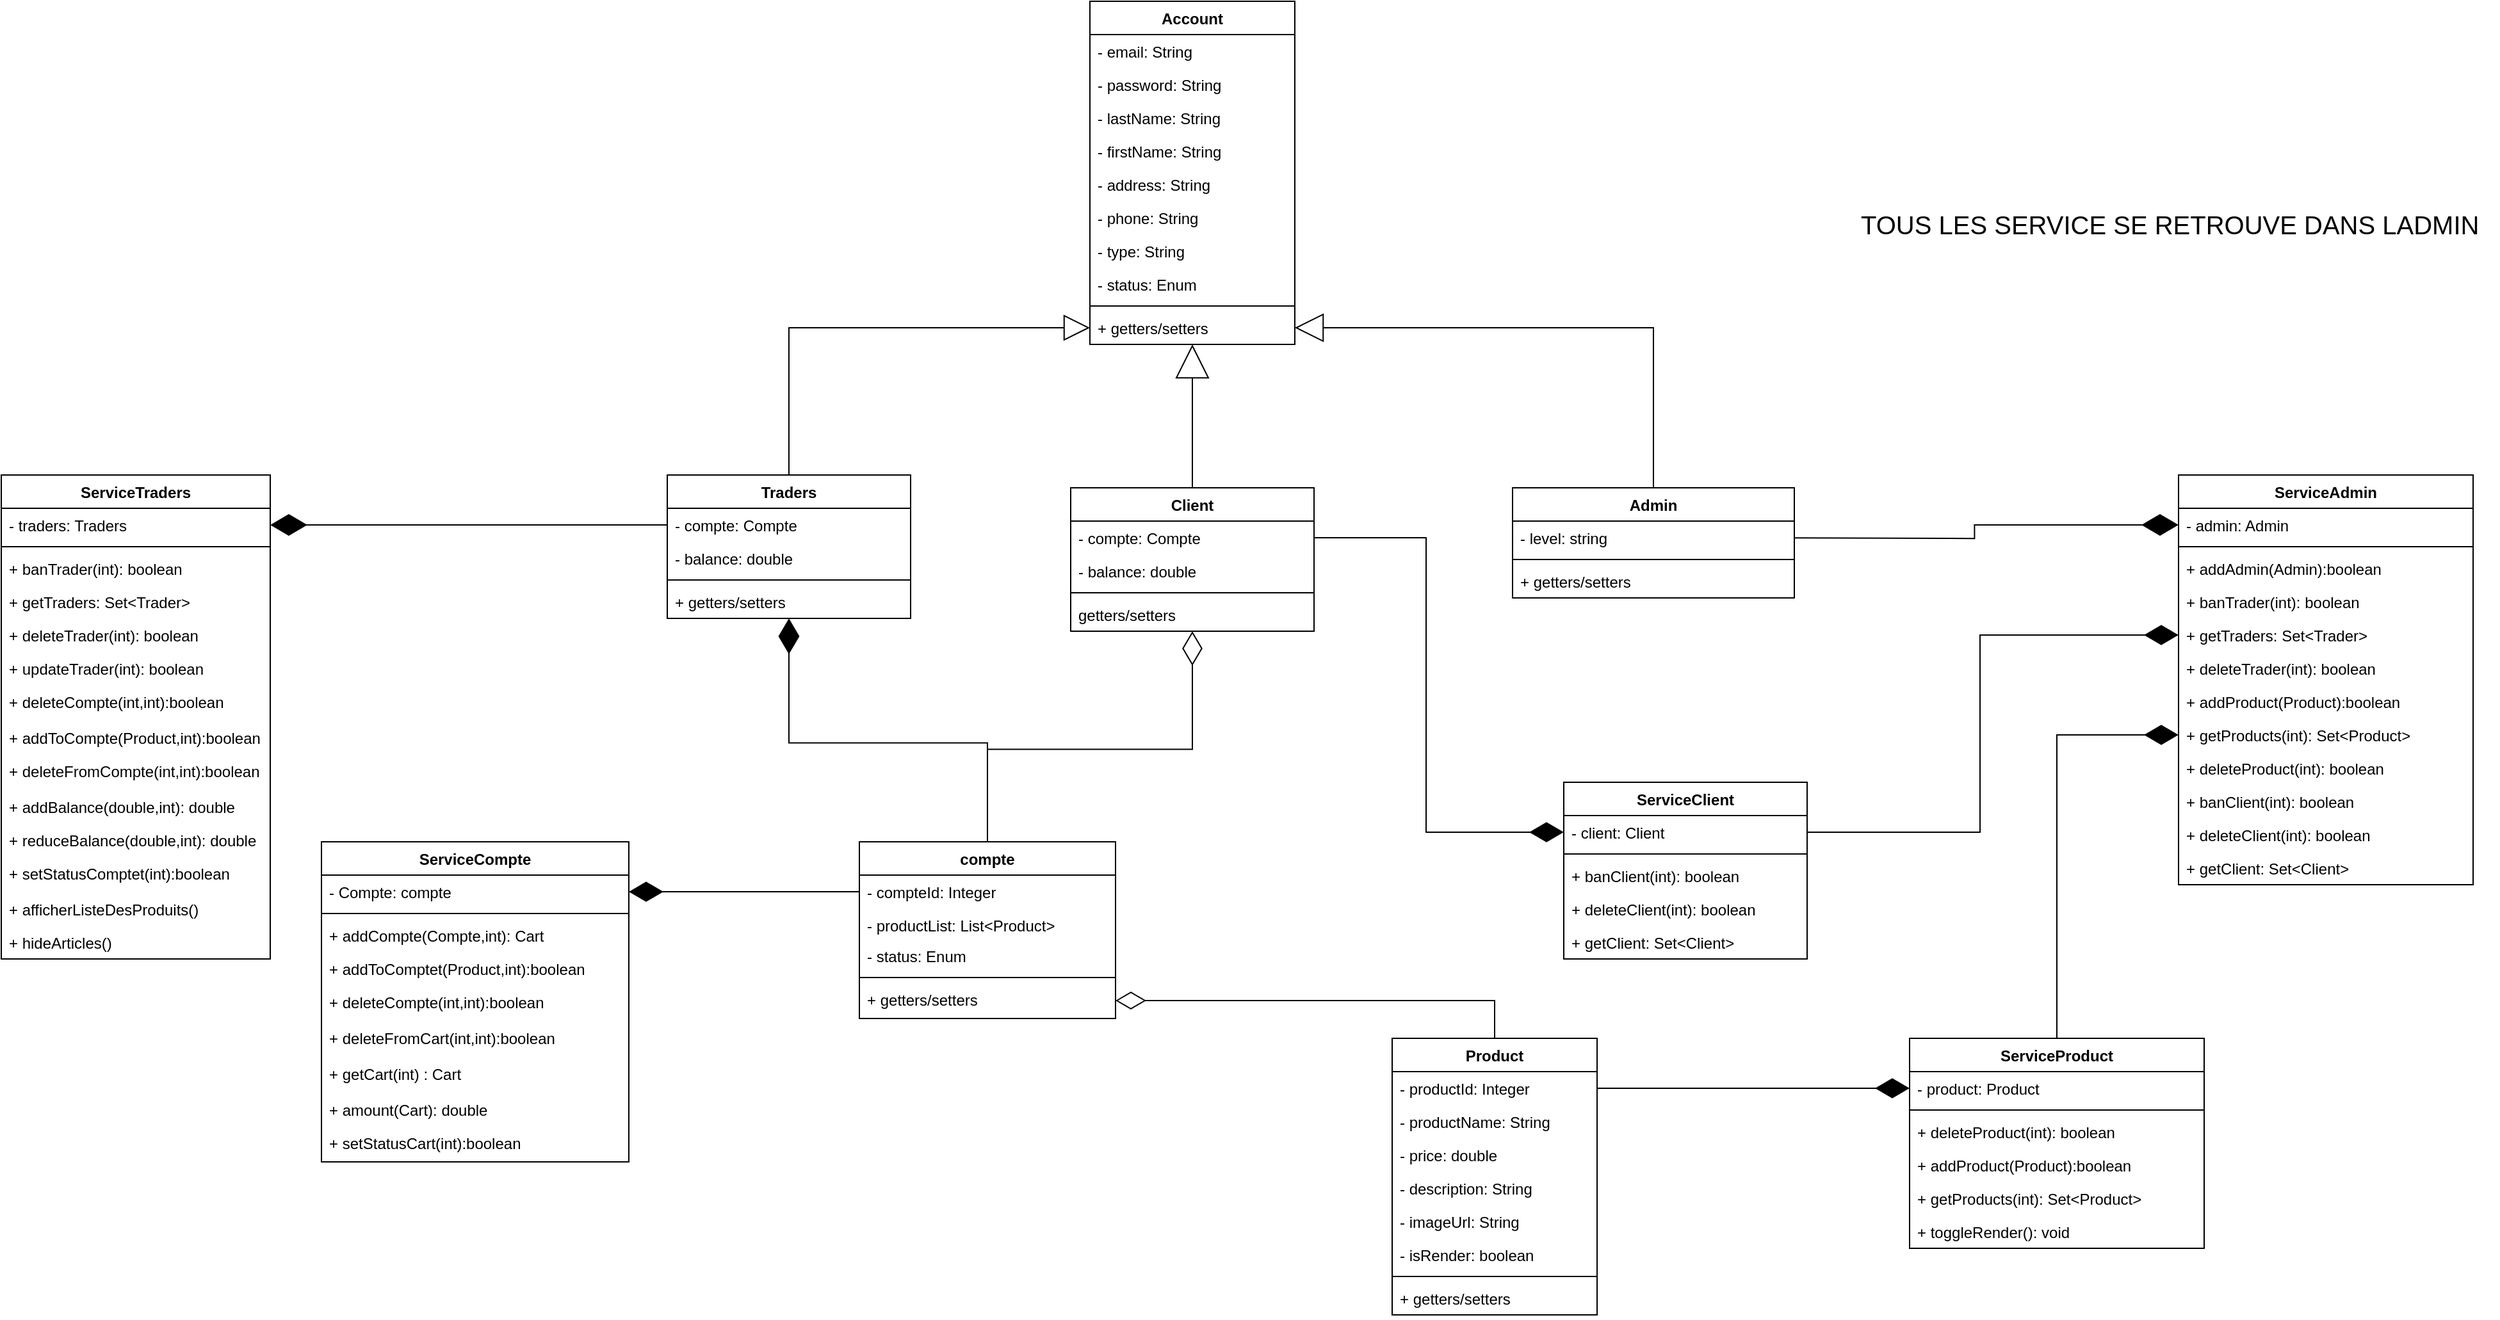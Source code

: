<mxfile version="12.1.9" type="device" pages="1"><diagram id="tqiKuu90Gny3O8FTmWZI" name="Page-1"><mxGraphModel dx="3141" dy="2168" grid="1" gridSize="10" guides="1" tooltips="1" connect="1" arrows="1" fold="1" page="1" pageScale="1" pageWidth="827" pageHeight="1169" math="0" shadow="0"><root><mxCell id="0"/><mxCell id="1" parent="0"/><mxCell id="d7K_yZOe1YedYOpghQgp-2" style="edgeStyle=orthogonalEdgeStyle;rounded=0;orthogonalLoop=1;jettySize=auto;html=1;exitX=0.5;exitY=0;exitDx=0;exitDy=0;endArrow=block;endFill=0;endSize=18;" parent="1" source="-2DfHizVDPAW7fr82-T2-1" target="-2DfHizVDPAW7fr82-T2-12" edge="1"><mxGeometry relative="1" as="geometry"/></mxCell><mxCell id="-2DfHizVDPAW7fr82-T2-1" value="Traders" style="swimlane;fontStyle=1;align=center;verticalAlign=top;childLayout=stackLayout;horizontal=1;startSize=26;horizontalStack=0;resizeParent=1;resizeParentMax=0;resizeLast=0;collapsible=1;marginBottom=0;" parent="1" vertex="1"><mxGeometry x="180" y="160" width="190" height="112" as="geometry"/></mxCell><mxCell id="-2DfHizVDPAW7fr82-T2-37" value="- compte: Compte" style="text;strokeColor=none;fillColor=none;align=left;verticalAlign=top;spacingLeft=4;spacingRight=4;overflow=hidden;rotatable=0;points=[[0,0.5],[1,0.5]];portConstraint=eastwest;" parent="-2DfHizVDPAW7fr82-T2-1" vertex="1"><mxGeometry y="26" width="190" height="26" as="geometry"/></mxCell><mxCell id="-2DfHizVDPAW7fr82-T2-39" value="- balance: double" style="text;strokeColor=none;fillColor=none;align=left;verticalAlign=top;spacingLeft=4;spacingRight=4;overflow=hidden;rotatable=0;points=[[0,0.5],[1,0.5]];portConstraint=eastwest;" parent="-2DfHizVDPAW7fr82-T2-1" vertex="1"><mxGeometry y="52" width="190" height="26" as="geometry"/></mxCell><mxCell id="-2DfHizVDPAW7fr82-T2-3" value="" style="line;strokeWidth=1;fillColor=none;align=left;verticalAlign=middle;spacingTop=-1;spacingLeft=3;spacingRight=3;rotatable=0;labelPosition=right;points=[];portConstraint=eastwest;" parent="-2DfHizVDPAW7fr82-T2-1" vertex="1"><mxGeometry y="78" width="190" height="8" as="geometry"/></mxCell><mxCell id="d7K_yZOe1YedYOpghQgp-23" value="+ getters/setters" style="text;strokeColor=none;fillColor=none;align=left;verticalAlign=top;spacingLeft=4;spacingRight=4;overflow=hidden;rotatable=0;points=[[0,0.5],[1,0.5]];portConstraint=eastwest;" parent="-2DfHizVDPAW7fr82-T2-1" vertex="1"><mxGeometry y="86" width="190" height="26" as="geometry"/></mxCell><mxCell id="d7K_yZOe1YedYOpghQgp-4" style="edgeStyle=orthogonalEdgeStyle;rounded=0;orthogonalLoop=1;jettySize=auto;html=1;exitX=0.5;exitY=0;exitDx=0;exitDy=0;entryX=1;entryY=0.5;entryDx=0;entryDy=0;endArrow=block;endFill=0;endSize=20;" parent="1" source="-2DfHizVDPAW7fr82-T2-5" target="-2DfHizVDPAW7fr82-T2-12" edge="1"><mxGeometry relative="1" as="geometry"/></mxCell><mxCell id="-2DfHizVDPAW7fr82-T2-5" value="Admin" style="swimlane;fontStyle=1;align=center;verticalAlign=top;childLayout=stackLayout;horizontal=1;startSize=26;horizontalStack=0;resizeParent=1;resizeParentMax=0;resizeLast=0;collapsible=1;marginBottom=0;" parent="1" vertex="1"><mxGeometry x="840" y="170" width="220" height="86" as="geometry"/></mxCell><mxCell id="-2DfHizVDPAW7fr82-T2-46" value="- level: string" style="text;strokeColor=none;fillColor=none;align=left;verticalAlign=top;spacingLeft=4;spacingRight=4;overflow=hidden;rotatable=0;points=[[0,0.5],[1,0.5]];portConstraint=eastwest;" parent="-2DfHizVDPAW7fr82-T2-5" vertex="1"><mxGeometry y="26" width="220" height="26" as="geometry"/></mxCell><mxCell id="-2DfHizVDPAW7fr82-T2-7" value="" style="line;strokeWidth=1;fillColor=none;align=left;verticalAlign=middle;spacingTop=-1;spacingLeft=3;spacingRight=3;rotatable=0;labelPosition=right;points=[];portConstraint=eastwest;" parent="-2DfHizVDPAW7fr82-T2-5" vertex="1"><mxGeometry y="52" width="220" height="8" as="geometry"/></mxCell><mxCell id="d7K_yZOe1YedYOpghQgp-14" value="+ getters/setters" style="text;strokeColor=none;fillColor=none;align=left;verticalAlign=top;spacingLeft=4;spacingRight=4;overflow=hidden;rotatable=0;points=[[0,0.5],[1,0.5]];portConstraint=eastwest;" parent="-2DfHizVDPAW7fr82-T2-5" vertex="1"><mxGeometry y="60" width="220" height="26" as="geometry"/></mxCell><mxCell id="-2DfHizVDPAW7fr82-T2-9" value="Account" style="swimlane;fontStyle=1;align=center;verticalAlign=top;childLayout=stackLayout;horizontal=1;startSize=26;horizontalStack=0;resizeParent=1;resizeParentMax=0;resizeLast=0;collapsible=1;marginBottom=0;" parent="1" vertex="1"><mxGeometry x="510" y="-210" width="160" height="268" as="geometry"/></mxCell><mxCell id="-2DfHizVDPAW7fr82-T2-10" value="- email: String" style="text;strokeColor=none;fillColor=none;align=left;verticalAlign=top;spacingLeft=4;spacingRight=4;overflow=hidden;rotatable=0;points=[[0,0.5],[1,0.5]];portConstraint=eastwest;" parent="-2DfHizVDPAW7fr82-T2-9" vertex="1"><mxGeometry y="26" width="160" height="26" as="geometry"/></mxCell><mxCell id="-2DfHizVDPAW7fr82-T2-29" value="- password: String" style="text;strokeColor=none;fillColor=none;align=left;verticalAlign=top;spacingLeft=4;spacingRight=4;overflow=hidden;rotatable=0;points=[[0,0.5],[1,0.5]];portConstraint=eastwest;" parent="-2DfHizVDPAW7fr82-T2-9" vertex="1"><mxGeometry y="52" width="160" height="26" as="geometry"/></mxCell><mxCell id="-2DfHizVDPAW7fr82-T2-30" value="- lastName: String" style="text;strokeColor=none;fillColor=none;align=left;verticalAlign=top;spacingLeft=4;spacingRight=4;overflow=hidden;rotatable=0;points=[[0,0.5],[1,0.5]];portConstraint=eastwest;" parent="-2DfHizVDPAW7fr82-T2-9" vertex="1"><mxGeometry y="78" width="160" height="26" as="geometry"/></mxCell><mxCell id="-2DfHizVDPAW7fr82-T2-31" value="- firstName: String" style="text;strokeColor=none;fillColor=none;align=left;verticalAlign=top;spacingLeft=4;spacingRight=4;overflow=hidden;rotatable=0;points=[[0,0.5],[1,0.5]];portConstraint=eastwest;" parent="-2DfHizVDPAW7fr82-T2-9" vertex="1"><mxGeometry y="104" width="160" height="26" as="geometry"/></mxCell><mxCell id="-2DfHizVDPAW7fr82-T2-32" value="- address: String" style="text;strokeColor=none;fillColor=none;align=left;verticalAlign=top;spacingLeft=4;spacingRight=4;overflow=hidden;rotatable=0;points=[[0,0.5],[1,0.5]];portConstraint=eastwest;" parent="-2DfHizVDPAW7fr82-T2-9" vertex="1"><mxGeometry y="130" width="160" height="26" as="geometry"/></mxCell><mxCell id="-2DfHizVDPAW7fr82-T2-33" value="- phone: String" style="text;strokeColor=none;fillColor=none;align=left;verticalAlign=top;spacingLeft=4;spacingRight=4;overflow=hidden;rotatable=0;points=[[0,0.5],[1,0.5]];portConstraint=eastwest;" parent="-2DfHizVDPAW7fr82-T2-9" vertex="1"><mxGeometry y="156" width="160" height="26" as="geometry"/></mxCell><mxCell id="-2DfHizVDPAW7fr82-T2-49" value="- type: String" style="text;strokeColor=none;fillColor=none;align=left;verticalAlign=top;spacingLeft=4;spacingRight=4;overflow=hidden;rotatable=0;points=[[0,0.5],[1,0.5]];portConstraint=eastwest;" parent="-2DfHizVDPAW7fr82-T2-9" vertex="1"><mxGeometry y="182" width="160" height="26" as="geometry"/></mxCell><mxCell id="-2DfHizVDPAW7fr82-T2-36" value="- status: Enum" style="text;strokeColor=none;fillColor=none;align=left;verticalAlign=top;spacingLeft=4;spacingRight=4;overflow=hidden;rotatable=0;points=[[0,0.5],[1,0.5]];portConstraint=eastwest;" parent="-2DfHizVDPAW7fr82-T2-9" vertex="1"><mxGeometry y="208" width="160" height="26" as="geometry"/></mxCell><mxCell id="-2DfHizVDPAW7fr82-T2-11" value="" style="line;strokeWidth=1;fillColor=none;align=left;verticalAlign=middle;spacingTop=-1;spacingLeft=3;spacingRight=3;rotatable=0;labelPosition=right;points=[];portConstraint=eastwest;" parent="-2DfHizVDPAW7fr82-T2-9" vertex="1"><mxGeometry y="234" width="160" height="8" as="geometry"/></mxCell><mxCell id="-2DfHizVDPAW7fr82-T2-12" value="+ getters/setters" style="text;strokeColor=none;fillColor=none;align=left;verticalAlign=top;spacingLeft=4;spacingRight=4;overflow=hidden;rotatable=0;points=[[0,0.5],[1,0.5]];portConstraint=eastwest;" parent="-2DfHizVDPAW7fr82-T2-9" vertex="1"><mxGeometry y="242" width="160" height="26" as="geometry"/></mxCell><mxCell id="-2DfHizVDPAW7fr82-T2-13" value="Product" style="swimlane;fontStyle=1;align=center;verticalAlign=top;childLayout=stackLayout;horizontal=1;startSize=26;horizontalStack=0;resizeParent=1;resizeParentMax=0;resizeLast=0;collapsible=1;marginBottom=0;" parent="1" vertex="1"><mxGeometry x="746" y="600" width="160" height="216" as="geometry"/></mxCell><mxCell id="-2DfHizVDPAW7fr82-T2-14" value="- productId: Integer" style="text;strokeColor=none;fillColor=none;align=left;verticalAlign=top;spacingLeft=4;spacingRight=4;overflow=hidden;rotatable=0;points=[[0,0.5],[1,0.5]];portConstraint=eastwest;" parent="-2DfHizVDPAW7fr82-T2-13" vertex="1"><mxGeometry y="26" width="160" height="26" as="geometry"/></mxCell><mxCell id="-2DfHizVDPAW7fr82-T2-77" value="- productName: String" style="text;strokeColor=none;fillColor=none;align=left;verticalAlign=top;spacingLeft=4;spacingRight=4;overflow=hidden;rotatable=0;points=[[0,0.5],[1,0.5]];portConstraint=eastwest;" parent="-2DfHizVDPAW7fr82-T2-13" vertex="1"><mxGeometry y="52" width="160" height="26" as="geometry"/></mxCell><mxCell id="-2DfHizVDPAW7fr82-T2-79" value="- price: double" style="text;strokeColor=none;fillColor=none;align=left;verticalAlign=top;spacingLeft=4;spacingRight=4;overflow=hidden;rotatable=0;points=[[0,0.5],[1,0.5]];portConstraint=eastwest;" parent="-2DfHizVDPAW7fr82-T2-13" vertex="1"><mxGeometry y="78" width="160" height="26" as="geometry"/></mxCell><mxCell id="d7K_yZOe1YedYOpghQgp-31" value="- description: String" style="text;strokeColor=none;fillColor=none;align=left;verticalAlign=top;spacingLeft=4;spacingRight=4;overflow=hidden;rotatable=0;points=[[0,0.5],[1,0.5]];portConstraint=eastwest;" parent="-2DfHizVDPAW7fr82-T2-13" vertex="1"><mxGeometry y="104" width="160" height="26" as="geometry"/></mxCell><mxCell id="-2DfHizVDPAW7fr82-T2-78" value="- imageUrl: String" style="text;strokeColor=none;fillColor=none;align=left;verticalAlign=top;spacingLeft=4;spacingRight=4;overflow=hidden;rotatable=0;points=[[0,0.5],[1,0.5]];portConstraint=eastwest;" parent="-2DfHizVDPAW7fr82-T2-13" vertex="1"><mxGeometry y="130" width="160" height="26" as="geometry"/></mxCell><mxCell id="55dPnmvh2gjo_E6MEc8l-56" value="- isRender: boolean" style="text;strokeColor=none;fillColor=none;align=left;verticalAlign=top;spacingLeft=4;spacingRight=4;overflow=hidden;rotatable=0;points=[[0,0.5],[1,0.5]];portConstraint=eastwest;" vertex="1" parent="-2DfHizVDPAW7fr82-T2-13"><mxGeometry y="156" width="160" height="26" as="geometry"/></mxCell><mxCell id="-2DfHizVDPAW7fr82-T2-15" value="" style="line;strokeWidth=1;fillColor=none;align=left;verticalAlign=middle;spacingTop=-1;spacingLeft=3;spacingRight=3;rotatable=0;labelPosition=right;points=[];portConstraint=eastwest;" parent="-2DfHizVDPAW7fr82-T2-13" vertex="1"><mxGeometry y="182" width="160" height="8" as="geometry"/></mxCell><mxCell id="-2DfHizVDPAW7fr82-T2-16" value="+ getters/setters" style="text;strokeColor=none;fillColor=none;align=left;verticalAlign=top;spacingLeft=4;spacingRight=4;overflow=hidden;rotatable=0;points=[[0,0.5],[1,0.5]];portConstraint=eastwest;" parent="-2DfHizVDPAW7fr82-T2-13" vertex="1"><mxGeometry y="190" width="160" height="26" as="geometry"/></mxCell><mxCell id="55dPnmvh2gjo_E6MEc8l-75" style="edgeStyle=orthogonalEdgeStyle;rounded=0;orthogonalLoop=1;jettySize=auto;html=1;exitX=0.5;exitY=0;exitDx=0;exitDy=0;endArrow=diamondThin;endFill=0;endSize=24;" edge="1" parent="1" source="-2DfHizVDPAW7fr82-T2-17" target="55dPnmvh2gjo_E6MEc8l-59"><mxGeometry relative="1" as="geometry"/></mxCell><mxCell id="-2DfHizVDPAW7fr82-T2-17" value="compte" style="swimlane;fontStyle=1;align=center;verticalAlign=top;childLayout=stackLayout;horizontal=1;startSize=26;horizontalStack=0;resizeParent=1;resizeParentMax=0;resizeLast=0;collapsible=1;marginBottom=0;" parent="1" vertex="1"><mxGeometry x="330" y="446.5" width="200" height="138" as="geometry"/></mxCell><mxCell id="-2DfHizVDPAW7fr82-T2-18" value="- compteId: Integer" style="text;strokeColor=none;fillColor=none;align=left;verticalAlign=top;spacingLeft=4;spacingRight=4;overflow=hidden;rotatable=0;points=[[0,0.5],[1,0.5]];portConstraint=eastwest;" parent="-2DfHizVDPAW7fr82-T2-17" vertex="1"><mxGeometry y="26" width="200" height="26" as="geometry"/></mxCell><mxCell id="-2DfHizVDPAW7fr82-T2-100" value="- productList: List&lt;Product&gt;" style="text;strokeColor=none;fillColor=none;align=left;verticalAlign=top;spacingLeft=4;spacingRight=4;overflow=hidden;rotatable=0;points=[[0,0.5],[1,0.5]];portConstraint=eastwest;" parent="-2DfHizVDPAW7fr82-T2-17" vertex="1"><mxGeometry y="52" width="200" height="24" as="geometry"/></mxCell><mxCell id="-2DfHizVDPAW7fr82-T2-57" value="- status: Enum" style="text;strokeColor=none;fillColor=none;align=left;verticalAlign=top;spacingLeft=4;spacingRight=4;overflow=hidden;rotatable=0;points=[[0,0.5],[1,0.5]];portConstraint=eastwest;" parent="-2DfHizVDPAW7fr82-T2-17" vertex="1"><mxGeometry y="76" width="200" height="26" as="geometry"/></mxCell><mxCell id="-2DfHizVDPAW7fr82-T2-19" value="" style="line;strokeWidth=1;fillColor=none;align=left;verticalAlign=middle;spacingTop=-1;spacingLeft=3;spacingRight=3;rotatable=0;labelPosition=right;points=[];portConstraint=eastwest;" parent="-2DfHizVDPAW7fr82-T2-17" vertex="1"><mxGeometry y="102" width="200" height="8" as="geometry"/></mxCell><mxCell id="d7K_yZOe1YedYOpghQgp-27" value="+ getters/setters" style="text;strokeColor=none;fillColor=none;align=left;verticalAlign=top;spacingLeft=4;spacingRight=4;overflow=hidden;rotatable=0;points=[[0,0.5],[1,0.5]];portConstraint=eastwest;" parent="-2DfHizVDPAW7fr82-T2-17" vertex="1"><mxGeometry y="110" width="200" height="28" as="geometry"/></mxCell><mxCell id="-2DfHizVDPAW7fr82-T2-97" style="edgeStyle=orthogonalEdgeStyle;rounded=0;orthogonalLoop=1;jettySize=auto;html=1;entryX=0.5;entryY=0;entryDx=0;entryDy=0;endArrow=none;endFill=0;startArrow=diamondThin;startFill=1;endSize=6;startSize=25;" parent="1" target="-2DfHizVDPAW7fr82-T2-17" edge="1" source="-2DfHizVDPAW7fr82-T2-1"><mxGeometry relative="1" as="geometry"><mxPoint x="180" y="285" as="sourcePoint"/></mxGeometry></mxCell><mxCell id="-2DfHizVDPAW7fr82-T2-98" style="edgeStyle=orthogonalEdgeStyle;rounded=0;orthogonalLoop=1;jettySize=auto;html=1;entryX=0.5;entryY=0;entryDx=0;entryDy=0;startArrow=diamondThin;startFill=0;startSize=21;endArrow=none;endFill=0;endSize=6;exitX=1;exitY=0.5;exitDx=0;exitDy=0;" parent="1" source="d7K_yZOe1YedYOpghQgp-27" target="-2DfHizVDPAW7fr82-T2-13" edge="1"><mxGeometry relative="1" as="geometry"/></mxCell><mxCell id="d7K_yZOe1YedYOpghQgp-9" value="ServiceAdmin" style="swimlane;fontStyle=1;align=center;verticalAlign=top;childLayout=stackLayout;horizontal=1;startSize=26;horizontalStack=0;resizeParent=1;resizeParentMax=0;resizeLast=0;collapsible=1;marginBottom=0;" parent="1" vertex="1"><mxGeometry x="1360" y="160" width="230" height="320" as="geometry"/></mxCell><mxCell id="d7K_yZOe1YedYOpghQgp-10" value="- admin: Admin" style="text;strokeColor=none;fillColor=none;align=left;verticalAlign=top;spacingLeft=4;spacingRight=4;overflow=hidden;rotatable=0;points=[[0,0.5],[1,0.5]];portConstraint=eastwest;" parent="d7K_yZOe1YedYOpghQgp-9" vertex="1"><mxGeometry y="26" width="230" height="26" as="geometry"/></mxCell><mxCell id="d7K_yZOe1YedYOpghQgp-11" value="" style="line;strokeWidth=1;fillColor=none;align=left;verticalAlign=middle;spacingTop=-1;spacingLeft=3;spacingRight=3;rotatable=0;labelPosition=right;points=[];portConstraint=eastwest;" parent="d7K_yZOe1YedYOpghQgp-9" vertex="1"><mxGeometry y="52" width="230" height="8" as="geometry"/></mxCell><mxCell id="d7K_yZOe1YedYOpghQgp-34" value="+ addAdmin(Admin):boolean" style="text;strokeColor=none;fillColor=none;align=left;verticalAlign=top;spacingLeft=4;spacingRight=4;overflow=hidden;rotatable=0;points=[[0,0.5],[1,0.5]];portConstraint=eastwest;" parent="d7K_yZOe1YedYOpghQgp-9" vertex="1"><mxGeometry y="60" width="230" height="26" as="geometry"/></mxCell><mxCell id="-2DfHizVDPAW7fr82-T2-8" value="+ banTrader(int): boolean " style="text;strokeColor=none;fillColor=none;align=left;verticalAlign=top;spacingLeft=4;spacingRight=4;overflow=hidden;rotatable=0;points=[[0,0.5],[1,0.5]];portConstraint=eastwest;" parent="d7K_yZOe1YedYOpghQgp-9" vertex="1"><mxGeometry y="86" width="230" height="26" as="geometry"/></mxCell><mxCell id="55dPnmvh2gjo_E6MEc8l-45" value="+ getTraders: Set&lt;Trader&gt;" style="text;strokeColor=none;fillColor=none;align=left;verticalAlign=top;spacingLeft=4;spacingRight=4;overflow=hidden;rotatable=0;points=[[0,0.5],[1,0.5]];portConstraint=eastwest;" vertex="1" parent="d7K_yZOe1YedYOpghQgp-9"><mxGeometry y="112" width="230" height="26" as="geometry"/></mxCell><mxCell id="55dPnmvh2gjo_E6MEc8l-46" value="+ deleteTrader(int): boolean" style="text;strokeColor=none;fillColor=none;align=left;verticalAlign=top;spacingLeft=4;spacingRight=4;overflow=hidden;rotatable=0;points=[[0,0.5],[1,0.5]];portConstraint=eastwest;" vertex="1" parent="d7K_yZOe1YedYOpghQgp-9"><mxGeometry y="138" width="230" height="26" as="geometry"/></mxCell><mxCell id="-2DfHizVDPAW7fr82-T2-51" value="+ addProduct(Product):boolean" style="text;strokeColor=none;fillColor=none;align=left;verticalAlign=top;spacingLeft=4;spacingRight=4;overflow=hidden;rotatable=0;points=[[0,0.5],[1,0.5]];portConstraint=eastwest;" parent="d7K_yZOe1YedYOpghQgp-9" vertex="1"><mxGeometry y="164" width="230" height="26" as="geometry"/></mxCell><mxCell id="55dPnmvh2gjo_E6MEc8l-47" value="+ getProducts(int): Set&lt;Product&gt;" style="text;strokeColor=none;fillColor=none;align=left;verticalAlign=top;spacingLeft=4;spacingRight=4;overflow=hidden;rotatable=0;points=[[0,0.5],[1,0.5]];portConstraint=eastwest;" vertex="1" parent="d7K_yZOe1YedYOpghQgp-9"><mxGeometry y="190" width="230" height="26" as="geometry"/></mxCell><mxCell id="-2DfHizVDPAW7fr82-T2-50" value="+ deleteProduct(int): boolean" style="text;strokeColor=none;fillColor=none;align=left;verticalAlign=top;spacingLeft=4;spacingRight=4;overflow=hidden;rotatable=0;points=[[0,0.5],[1,0.5]];portConstraint=eastwest;" parent="d7K_yZOe1YedYOpghQgp-9" vertex="1"><mxGeometry y="216" width="230" height="26" as="geometry"/></mxCell><mxCell id="55dPnmvh2gjo_E6MEc8l-96" value="+ banClient(int): boolean " style="text;strokeColor=none;fillColor=none;align=left;verticalAlign=top;spacingLeft=4;spacingRight=4;overflow=hidden;rotatable=0;points=[[0,0.5],[1,0.5]];portConstraint=eastwest;" vertex="1" parent="d7K_yZOe1YedYOpghQgp-9"><mxGeometry y="242" width="230" height="26" as="geometry"/></mxCell><mxCell id="55dPnmvh2gjo_E6MEc8l-97" value="+ deleteClient(int): boolean" style="text;strokeColor=none;fillColor=none;align=left;verticalAlign=top;spacingLeft=4;spacingRight=4;overflow=hidden;rotatable=0;points=[[0,0.5],[1,0.5]];portConstraint=eastwest;" vertex="1" parent="d7K_yZOe1YedYOpghQgp-9"><mxGeometry y="268" width="230" height="26" as="geometry"/></mxCell><mxCell id="55dPnmvh2gjo_E6MEc8l-98" value="+ getClient: Set&lt;Client&gt;" style="text;strokeColor=none;fillColor=none;align=left;verticalAlign=top;spacingLeft=4;spacingRight=4;overflow=hidden;rotatable=0;points=[[0,0.5],[1,0.5]];portConstraint=eastwest;" vertex="1" parent="d7K_yZOe1YedYOpghQgp-9"><mxGeometry y="294" width="230" height="26" as="geometry"/></mxCell><mxCell id="d7K_yZOe1YedYOpghQgp-20" value="ServiceTraders" style="swimlane;fontStyle=1;align=center;verticalAlign=top;childLayout=stackLayout;horizontal=1;startSize=26;horizontalStack=0;resizeParent=1;resizeParentMax=0;resizeLast=0;collapsible=1;marginBottom=0;" parent="1" vertex="1"><mxGeometry x="-340" y="160" width="210" height="378" as="geometry"/></mxCell><mxCell id="d7K_yZOe1YedYOpghQgp-21" value="- traders: Traders" style="text;strokeColor=none;fillColor=none;align=left;verticalAlign=top;spacingLeft=4;spacingRight=4;overflow=hidden;rotatable=0;points=[[0,0.5],[1,0.5]];portConstraint=eastwest;" parent="d7K_yZOe1YedYOpghQgp-20" vertex="1"><mxGeometry y="26" width="210" height="26" as="geometry"/></mxCell><mxCell id="d7K_yZOe1YedYOpghQgp-22" value="" style="line;strokeWidth=1;fillColor=none;align=left;verticalAlign=middle;spacingTop=-1;spacingLeft=3;spacingRight=3;rotatable=0;labelPosition=right;points=[];portConstraint=eastwest;" parent="d7K_yZOe1YedYOpghQgp-20" vertex="1"><mxGeometry y="52" width="210" height="8" as="geometry"/></mxCell><mxCell id="55dPnmvh2gjo_E6MEc8l-51" value="+ banTrader(int): boolean " style="text;strokeColor=none;fillColor=none;align=left;verticalAlign=top;spacingLeft=4;spacingRight=4;overflow=hidden;rotatable=0;points=[[0,0.5],[1,0.5]];portConstraint=eastwest;" vertex="1" parent="d7K_yZOe1YedYOpghQgp-20"><mxGeometry y="60" width="210" height="26" as="geometry"/></mxCell><mxCell id="55dPnmvh2gjo_E6MEc8l-52" value="+ getTraders: Set&lt;Trader&gt;" style="text;strokeColor=none;fillColor=none;align=left;verticalAlign=top;spacingLeft=4;spacingRight=4;overflow=hidden;rotatable=0;points=[[0,0.5],[1,0.5]];portConstraint=eastwest;" vertex="1" parent="d7K_yZOe1YedYOpghQgp-20"><mxGeometry y="86" width="210" height="26" as="geometry"/></mxCell><mxCell id="55dPnmvh2gjo_E6MEc8l-53" value="+ deleteTrader(int): boolean" style="text;strokeColor=none;fillColor=none;align=left;verticalAlign=top;spacingLeft=4;spacingRight=4;overflow=hidden;rotatable=0;points=[[0,0.5],[1,0.5]];portConstraint=eastwest;" vertex="1" parent="d7K_yZOe1YedYOpghQgp-20"><mxGeometry y="112" width="210" height="26" as="geometry"/></mxCell><mxCell id="55dPnmvh2gjo_E6MEc8l-54" value="+ updateTrader(int): boolean" style="text;strokeColor=none;fillColor=none;align=left;verticalAlign=top;spacingLeft=4;spacingRight=4;overflow=hidden;rotatable=0;points=[[0,0.5],[1,0.5]];portConstraint=eastwest;" vertex="1" parent="d7K_yZOe1YedYOpghQgp-20"><mxGeometry y="138" width="210" height="26" as="geometry"/></mxCell><mxCell id="55dPnmvh2gjo_E6MEc8l-57" value="+ deleteCompte(int,int):boolean" style="text;strokeColor=none;fillColor=none;align=left;verticalAlign=top;spacingLeft=4;spacingRight=4;overflow=hidden;rotatable=0;points=[[0,0.5],[1,0.5]];portConstraint=eastwest;" vertex="1" parent="d7K_yZOe1YedYOpghQgp-20"><mxGeometry y="164" width="210" height="28" as="geometry"/></mxCell><mxCell id="-2DfHizVDPAW7fr82-T2-20" value="+ addToCompte(Product,int):boolean" style="text;strokeColor=none;fillColor=none;align=left;verticalAlign=top;spacingLeft=4;spacingRight=4;overflow=hidden;rotatable=0;points=[[0,0.5],[1,0.5]];portConstraint=eastwest;" parent="d7K_yZOe1YedYOpghQgp-20" vertex="1"><mxGeometry y="192" width="210" height="26" as="geometry"/></mxCell><mxCell id="-2DfHizVDPAW7fr82-T2-58" value="+ deleteFromCompte(int,int):boolean" style="text;strokeColor=none;fillColor=none;align=left;verticalAlign=top;spacingLeft=4;spacingRight=4;overflow=hidden;rotatable=0;points=[[0,0.5],[1,0.5]];portConstraint=eastwest;" parent="d7K_yZOe1YedYOpghQgp-20" vertex="1"><mxGeometry y="218" width="210" height="28" as="geometry"/></mxCell><mxCell id="-2DfHizVDPAW7fr82-T2-54" value="+ addBalance(double,int): double" style="text;strokeColor=none;fillColor=none;align=left;verticalAlign=top;spacingLeft=4;spacingRight=4;overflow=hidden;rotatable=0;points=[[0,0.5],[1,0.5]];portConstraint=eastwest;" parent="d7K_yZOe1YedYOpghQgp-20" vertex="1"><mxGeometry y="246" width="210" height="26" as="geometry"/></mxCell><mxCell id="-2DfHizVDPAW7fr82-T2-55" value="+ reduceBalance(double,int): double" style="text;strokeColor=none;fillColor=none;align=left;verticalAlign=top;spacingLeft=4;spacingRight=4;overflow=hidden;rotatable=0;points=[[0,0.5],[1,0.5]];portConstraint=eastwest;" parent="d7K_yZOe1YedYOpghQgp-20" vertex="1"><mxGeometry y="272" width="210" height="26" as="geometry"/></mxCell><mxCell id="-2DfHizVDPAW7fr82-T2-66" value="+ setStatusComptet(int):boolean" style="text;strokeColor=none;fillColor=none;align=left;verticalAlign=top;spacingLeft=4;spacingRight=4;overflow=hidden;rotatable=0;points=[[0,0.5],[1,0.5]];portConstraint=eastwest;" parent="d7K_yZOe1YedYOpghQgp-20" vertex="1"><mxGeometry y="298" width="210" height="28" as="geometry"/></mxCell><mxCell id="55dPnmvh2gjo_E6MEc8l-44" value="+ afficherListeDesProduits()" style="text;strokeColor=none;fillColor=none;align=left;verticalAlign=top;spacingLeft=4;spacingRight=4;overflow=hidden;rotatable=0;points=[[0,0.5],[1,0.5]];portConstraint=eastwest;" vertex="1" parent="d7K_yZOe1YedYOpghQgp-20"><mxGeometry y="326" width="210" height="26" as="geometry"/></mxCell><mxCell id="55dPnmvh2gjo_E6MEc8l-55" value="+ hideArticles()" style="text;strokeColor=none;fillColor=none;align=left;verticalAlign=top;spacingLeft=4;spacingRight=4;overflow=hidden;rotatable=0;points=[[0,0.5],[1,0.5]];portConstraint=eastwest;" vertex="1" parent="d7K_yZOe1YedYOpghQgp-20"><mxGeometry y="352" width="210" height="26" as="geometry"/></mxCell><mxCell id="d7K_yZOe1YedYOpghQgp-24" style="edgeStyle=orthogonalEdgeStyle;rounded=0;orthogonalLoop=1;jettySize=auto;html=1;exitX=0;exitY=0.5;exitDx=0;exitDy=0;entryX=1;entryY=0.5;entryDx=0;entryDy=0;endArrow=diamondThin;endFill=1;endSize=26;" parent="1" source="-2DfHizVDPAW7fr82-T2-37" target="d7K_yZOe1YedYOpghQgp-21" edge="1"><mxGeometry relative="1" as="geometry"/></mxCell><mxCell id="d7K_yZOe1YedYOpghQgp-25" style="edgeStyle=orthogonalEdgeStyle;rounded=0;orthogonalLoop=1;jettySize=auto;html=1;exitX=1;exitY=0.5;exitDx=0;exitDy=0;entryX=0;entryY=0.5;entryDx=0;entryDy=0;endArrow=diamondThin;endFill=1;endSize=26;" parent="1" target="d7K_yZOe1YedYOpghQgp-10" edge="1"><mxGeometry relative="1" as="geometry"><mxPoint x="1060.429" y="209.143" as="sourcePoint"/></mxGeometry></mxCell><mxCell id="55dPnmvh2gjo_E6MEc8l-1" value="ServiceCompte" style="swimlane;fontStyle=1;align=center;verticalAlign=top;childLayout=stackLayout;horizontal=1;startSize=26;horizontalStack=0;resizeParent=1;resizeParentMax=0;resizeLast=0;collapsible=1;marginBottom=0;" vertex="1" parent="1"><mxGeometry x="-90" y="446.5" width="240" height="250" as="geometry"><mxRectangle x="-350" y="450" width="100" height="26" as="alternateBounds"/></mxGeometry></mxCell><mxCell id="55dPnmvh2gjo_E6MEc8l-2" value="- Compte: compte" style="text;strokeColor=none;fillColor=none;align=left;verticalAlign=top;spacingLeft=4;spacingRight=4;overflow=hidden;rotatable=0;points=[[0,0.5],[1,0.5]];portConstraint=eastwest;" vertex="1" parent="55dPnmvh2gjo_E6MEc8l-1"><mxGeometry y="26" width="240" height="26" as="geometry"/></mxCell><mxCell id="55dPnmvh2gjo_E6MEc8l-3" value="" style="line;strokeWidth=1;fillColor=none;align=left;verticalAlign=middle;spacingTop=-1;spacingLeft=3;spacingRight=3;rotatable=0;labelPosition=right;points=[];portConstraint=eastwest;" vertex="1" parent="55dPnmvh2gjo_E6MEc8l-1"><mxGeometry y="52" width="240" height="8" as="geometry"/></mxCell><mxCell id="-2DfHizVDPAW7fr82-T2-4" value="+ addCompte(Compte,int): Cart" style="text;strokeColor=none;fillColor=none;align=left;verticalAlign=top;spacingLeft=4;spacingRight=4;overflow=hidden;rotatable=0;points=[[0,0.5],[1,0.5]];portConstraint=eastwest;" parent="55dPnmvh2gjo_E6MEc8l-1" vertex="1"><mxGeometry y="60" width="240" height="26" as="geometry"/></mxCell><mxCell id="55dPnmvh2gjo_E6MEc8l-5" value="+ addToComptet(Product,int):boolean" style="text;strokeColor=none;fillColor=none;align=left;verticalAlign=top;spacingLeft=4;spacingRight=4;overflow=hidden;rotatable=0;points=[[0,0.5],[1,0.5]];portConstraint=eastwest;" vertex="1" parent="55dPnmvh2gjo_E6MEc8l-1"><mxGeometry y="86" width="240" height="26" as="geometry"/></mxCell><mxCell id="55dPnmvh2gjo_E6MEc8l-58" value="+ deleteCompte(int,int):boolean" style="text;strokeColor=none;fillColor=none;align=left;verticalAlign=top;spacingLeft=4;spacingRight=4;overflow=hidden;rotatable=0;points=[[0,0.5],[1,0.5]];portConstraint=eastwest;" vertex="1" parent="55dPnmvh2gjo_E6MEc8l-1"><mxGeometry y="112" width="240" height="28" as="geometry"/></mxCell><mxCell id="55dPnmvh2gjo_E6MEc8l-6" value="+ deleteFromCart(int,int):boolean" style="text;strokeColor=none;fillColor=none;align=left;verticalAlign=top;spacingLeft=4;spacingRight=4;overflow=hidden;rotatable=0;points=[[0,0.5],[1,0.5]];portConstraint=eastwest;" vertex="1" parent="55dPnmvh2gjo_E6MEc8l-1"><mxGeometry y="140" width="240" height="28" as="geometry"/></mxCell><mxCell id="55dPnmvh2gjo_E6MEc8l-7" value="+ getCart(int) : Cart" style="text;strokeColor=none;fillColor=none;align=left;verticalAlign=top;spacingLeft=4;spacingRight=4;overflow=hidden;rotatable=0;points=[[0,0.5],[1,0.5]];portConstraint=eastwest;" vertex="1" parent="55dPnmvh2gjo_E6MEc8l-1"><mxGeometry y="168" width="240" height="28" as="geometry"/></mxCell><mxCell id="55dPnmvh2gjo_E6MEc8l-9" value="+ amount(Cart): double" style="text;strokeColor=none;fillColor=none;align=left;verticalAlign=top;spacingLeft=4;spacingRight=4;overflow=hidden;rotatable=0;points=[[0,0.5],[1,0.5]];portConstraint=eastwest;" vertex="1" parent="55dPnmvh2gjo_E6MEc8l-1"><mxGeometry y="196" width="240" height="26" as="geometry"/></mxCell><mxCell id="55dPnmvh2gjo_E6MEc8l-10" value="+ setStatusCart(int):boolean" style="text;strokeColor=none;fillColor=none;align=left;verticalAlign=top;spacingLeft=4;spacingRight=4;overflow=hidden;rotatable=0;points=[[0,0.5],[1,0.5]];portConstraint=eastwest;" vertex="1" parent="55dPnmvh2gjo_E6MEc8l-1"><mxGeometry y="222" width="240" height="28" as="geometry"/></mxCell><mxCell id="55dPnmvh2gjo_E6MEc8l-74" style="edgeStyle=orthogonalEdgeStyle;rounded=0;orthogonalLoop=1;jettySize=auto;html=1;exitX=0.5;exitY=0;exitDx=0;exitDy=0;endArrow=block;endFill=0;endSize=24;" edge="1" parent="1" source="55dPnmvh2gjo_E6MEc8l-59" target="-2DfHizVDPAW7fr82-T2-9"><mxGeometry relative="1" as="geometry"/></mxCell><mxCell id="55dPnmvh2gjo_E6MEc8l-59" value="Client" style="swimlane;fontStyle=1;align=center;verticalAlign=top;childLayout=stackLayout;horizontal=1;startSize=26;horizontalStack=0;resizeParent=1;resizeParentMax=0;resizeLast=0;collapsible=1;marginBottom=0;" vertex="1" parent="1"><mxGeometry x="495" y="170" width="190" height="112" as="geometry"/></mxCell><mxCell id="55dPnmvh2gjo_E6MEc8l-60" value="- compte: Compte" style="text;strokeColor=none;fillColor=none;align=left;verticalAlign=top;spacingLeft=4;spacingRight=4;overflow=hidden;rotatable=0;points=[[0,0.5],[1,0.5]];portConstraint=eastwest;" vertex="1" parent="55dPnmvh2gjo_E6MEc8l-59"><mxGeometry y="26" width="190" height="26" as="geometry"/></mxCell><mxCell id="55dPnmvh2gjo_E6MEc8l-62" value="- balance: double" style="text;strokeColor=none;fillColor=none;align=left;verticalAlign=top;spacingLeft=4;spacingRight=4;overflow=hidden;rotatable=0;points=[[0,0.5],[1,0.5]];portConstraint=eastwest;" vertex="1" parent="55dPnmvh2gjo_E6MEc8l-59"><mxGeometry y="52" width="190" height="26" as="geometry"/></mxCell><mxCell id="55dPnmvh2gjo_E6MEc8l-63" value="" style="line;strokeWidth=1;fillColor=none;align=left;verticalAlign=middle;spacingTop=-1;spacingLeft=3;spacingRight=3;rotatable=0;labelPosition=right;points=[];portConstraint=eastwest;" vertex="1" parent="55dPnmvh2gjo_E6MEc8l-59"><mxGeometry y="78" width="190" height="8" as="geometry"/></mxCell><mxCell id="55dPnmvh2gjo_E6MEc8l-64" value="getters/setters" style="text;strokeColor=none;fillColor=none;align=left;verticalAlign=top;spacingLeft=4;spacingRight=4;overflow=hidden;rotatable=0;points=[[0,0.5],[1,0.5]];portConstraint=eastwest;" vertex="1" parent="55dPnmvh2gjo_E6MEc8l-59"><mxGeometry y="86" width="190" height="26" as="geometry"/></mxCell><mxCell id="55dPnmvh2gjo_E6MEc8l-67" value="ServiceClient" style="swimlane;fontStyle=1;align=center;verticalAlign=top;childLayout=stackLayout;horizontal=1;startSize=26;horizontalStack=0;resizeParent=1;resizeParentMax=0;resizeLast=0;collapsible=1;marginBottom=0;" vertex="1" parent="1"><mxGeometry x="880" y="400" width="190" height="138" as="geometry"/></mxCell><mxCell id="55dPnmvh2gjo_E6MEc8l-68" value="- client: Client" style="text;strokeColor=none;fillColor=none;align=left;verticalAlign=top;spacingLeft=4;spacingRight=4;overflow=hidden;rotatable=0;points=[[0,0.5],[1,0.5]];portConstraint=eastwest;" vertex="1" parent="55dPnmvh2gjo_E6MEc8l-67"><mxGeometry y="26" width="190" height="26" as="geometry"/></mxCell><mxCell id="55dPnmvh2gjo_E6MEc8l-71" value="" style="line;strokeWidth=1;fillColor=none;align=left;verticalAlign=middle;spacingTop=-1;spacingLeft=3;spacingRight=3;rotatable=0;labelPosition=right;points=[];portConstraint=eastwest;" vertex="1" parent="55dPnmvh2gjo_E6MEc8l-67"><mxGeometry y="52" width="190" height="8" as="geometry"/></mxCell><mxCell id="55dPnmvh2gjo_E6MEc8l-49" value="+ banClient(int): boolean " style="text;strokeColor=none;fillColor=none;align=left;verticalAlign=top;spacingLeft=4;spacingRight=4;overflow=hidden;rotatable=0;points=[[0,0.5],[1,0.5]];portConstraint=eastwest;" vertex="1" parent="55dPnmvh2gjo_E6MEc8l-67"><mxGeometry y="60" width="190" height="26" as="geometry"/></mxCell><mxCell id="55dPnmvh2gjo_E6MEc8l-50" value="+ deleteClient(int): boolean" style="text;strokeColor=none;fillColor=none;align=left;verticalAlign=top;spacingLeft=4;spacingRight=4;overflow=hidden;rotatable=0;points=[[0,0.5],[1,0.5]];portConstraint=eastwest;" vertex="1" parent="55dPnmvh2gjo_E6MEc8l-67"><mxGeometry y="86" width="190" height="26" as="geometry"/></mxCell><mxCell id="55dPnmvh2gjo_E6MEc8l-48" value="+ getClient: Set&lt;Client&gt;" style="text;strokeColor=none;fillColor=none;align=left;verticalAlign=top;spacingLeft=4;spacingRight=4;overflow=hidden;rotatable=0;points=[[0,0.5],[1,0.5]];portConstraint=eastwest;" vertex="1" parent="55dPnmvh2gjo_E6MEc8l-67"><mxGeometry y="112" width="190" height="26" as="geometry"/></mxCell><mxCell id="55dPnmvh2gjo_E6MEc8l-76" style="edgeStyle=orthogonalEdgeStyle;rounded=0;orthogonalLoop=1;jettySize=auto;html=1;exitX=1;exitY=0.5;exitDx=0;exitDy=0;entryX=0;entryY=0.5;entryDx=0;entryDy=0;endArrow=diamondThin;endFill=1;endSize=24;" edge="1" parent="1" source="55dPnmvh2gjo_E6MEc8l-60" target="55dPnmvh2gjo_E6MEc8l-68"><mxGeometry relative="1" as="geometry"/></mxCell><mxCell id="55dPnmvh2gjo_E6MEc8l-77" style="edgeStyle=orthogonalEdgeStyle;rounded=0;orthogonalLoop=1;jettySize=auto;html=1;exitX=0;exitY=0.5;exitDx=0;exitDy=0;entryX=1;entryY=0.5;entryDx=0;entryDy=0;endArrow=diamondThin;endFill=1;endSize=24;" edge="1" parent="1" source="-2DfHizVDPAW7fr82-T2-18" target="55dPnmvh2gjo_E6MEc8l-2"><mxGeometry relative="1" as="geometry"/></mxCell><mxCell id="55dPnmvh2gjo_E6MEc8l-94" style="edgeStyle=orthogonalEdgeStyle;rounded=0;orthogonalLoop=1;jettySize=auto;html=1;exitX=0.5;exitY=0;exitDx=0;exitDy=0;entryX=0;entryY=0.5;entryDx=0;entryDy=0;endArrow=diamondThin;endFill=1;endSize=24;" edge="1" parent="1" source="55dPnmvh2gjo_E6MEc8l-78" target="55dPnmvh2gjo_E6MEc8l-47"><mxGeometry relative="1" as="geometry"/></mxCell><mxCell id="55dPnmvh2gjo_E6MEc8l-78" value="ServiceProduct" style="swimlane;fontStyle=1;align=center;verticalAlign=top;childLayout=stackLayout;horizontal=1;startSize=26;horizontalStack=0;resizeParent=1;resizeParentMax=0;resizeLast=0;collapsible=1;marginBottom=0;" vertex="1" parent="1"><mxGeometry x="1150" y="600" width="230" height="164" as="geometry"/></mxCell><mxCell id="55dPnmvh2gjo_E6MEc8l-79" value="- product: Product" style="text;strokeColor=none;fillColor=none;align=left;verticalAlign=top;spacingLeft=4;spacingRight=4;overflow=hidden;rotatable=0;points=[[0,0.5],[1,0.5]];portConstraint=eastwest;" vertex="1" parent="55dPnmvh2gjo_E6MEc8l-78"><mxGeometry y="26" width="230" height="26" as="geometry"/></mxCell><mxCell id="55dPnmvh2gjo_E6MEc8l-80" value="" style="line;strokeWidth=1;fillColor=none;align=left;verticalAlign=middle;spacingTop=-1;spacingLeft=3;spacingRight=3;rotatable=0;labelPosition=right;points=[];portConstraint=eastwest;" vertex="1" parent="55dPnmvh2gjo_E6MEc8l-78"><mxGeometry y="52" width="230" height="8" as="geometry"/></mxCell><mxCell id="55dPnmvh2gjo_E6MEc8l-81" value="+ deleteProduct(int): boolean" style="text;strokeColor=none;fillColor=none;align=left;verticalAlign=top;spacingLeft=4;spacingRight=4;overflow=hidden;rotatable=0;points=[[0,0.5],[1,0.5]];portConstraint=eastwest;" vertex="1" parent="55dPnmvh2gjo_E6MEc8l-78"><mxGeometry y="60" width="230" height="26" as="geometry"/></mxCell><mxCell id="55dPnmvh2gjo_E6MEc8l-82" value="+ addProduct(Product):boolean" style="text;strokeColor=none;fillColor=none;align=left;verticalAlign=top;spacingLeft=4;spacingRight=4;overflow=hidden;rotatable=0;points=[[0,0.5],[1,0.5]];portConstraint=eastwest;" vertex="1" parent="55dPnmvh2gjo_E6MEc8l-78"><mxGeometry y="86" width="230" height="26" as="geometry"/></mxCell><mxCell id="55dPnmvh2gjo_E6MEc8l-87" value="+ getProducts(int): Set&lt;Product&gt;" style="text;strokeColor=none;fillColor=none;align=left;verticalAlign=top;spacingLeft=4;spacingRight=4;overflow=hidden;rotatable=0;points=[[0,0.5],[1,0.5]];portConstraint=eastwest;" vertex="1" parent="55dPnmvh2gjo_E6MEc8l-78"><mxGeometry y="112" width="230" height="26" as="geometry"/></mxCell><mxCell id="55dPnmvh2gjo_E6MEc8l-92" value="+ toggleRender(): void" style="text;strokeColor=none;fillColor=none;align=left;verticalAlign=top;spacingLeft=4;spacingRight=4;overflow=hidden;rotatable=0;points=[[0,0.5],[1,0.5]];portConstraint=eastwest;" vertex="1" parent="55dPnmvh2gjo_E6MEc8l-78"><mxGeometry y="138" width="230" height="26" as="geometry"/></mxCell><mxCell id="55dPnmvh2gjo_E6MEc8l-91" style="edgeStyle=orthogonalEdgeStyle;rounded=0;orthogonalLoop=1;jettySize=auto;html=1;exitX=1;exitY=0.5;exitDx=0;exitDy=0;endArrow=diamondThin;endFill=1;endSize=24;" edge="1" parent="1" source="-2DfHizVDPAW7fr82-T2-14" target="55dPnmvh2gjo_E6MEc8l-79"><mxGeometry relative="1" as="geometry"/></mxCell><mxCell id="55dPnmvh2gjo_E6MEc8l-93" style="edgeStyle=orthogonalEdgeStyle;rounded=0;orthogonalLoop=1;jettySize=auto;html=1;exitX=1;exitY=0.5;exitDx=0;exitDy=0;entryX=0;entryY=0.5;entryDx=0;entryDy=0;endArrow=diamondThin;endFill=1;endSize=24;" edge="1" parent="1" source="55dPnmvh2gjo_E6MEc8l-68" target="55dPnmvh2gjo_E6MEc8l-45"><mxGeometry relative="1" as="geometry"/></mxCell><mxCell id="55dPnmvh2gjo_E6MEc8l-95" value="&lt;font style=&quot;font-size: 20px&quot;&gt;TOUS LES SERVICE SE RETROUVE DANS LADMIN&lt;/font&gt;" style="text;html=1;resizable=0;points=[];autosize=1;align=left;verticalAlign=top;spacingTop=-4;" vertex="1" parent="1"><mxGeometry x="1110" y="-50" width="500" height="20" as="geometry"/></mxCell></root></mxGraphModel></diagram></mxfile>